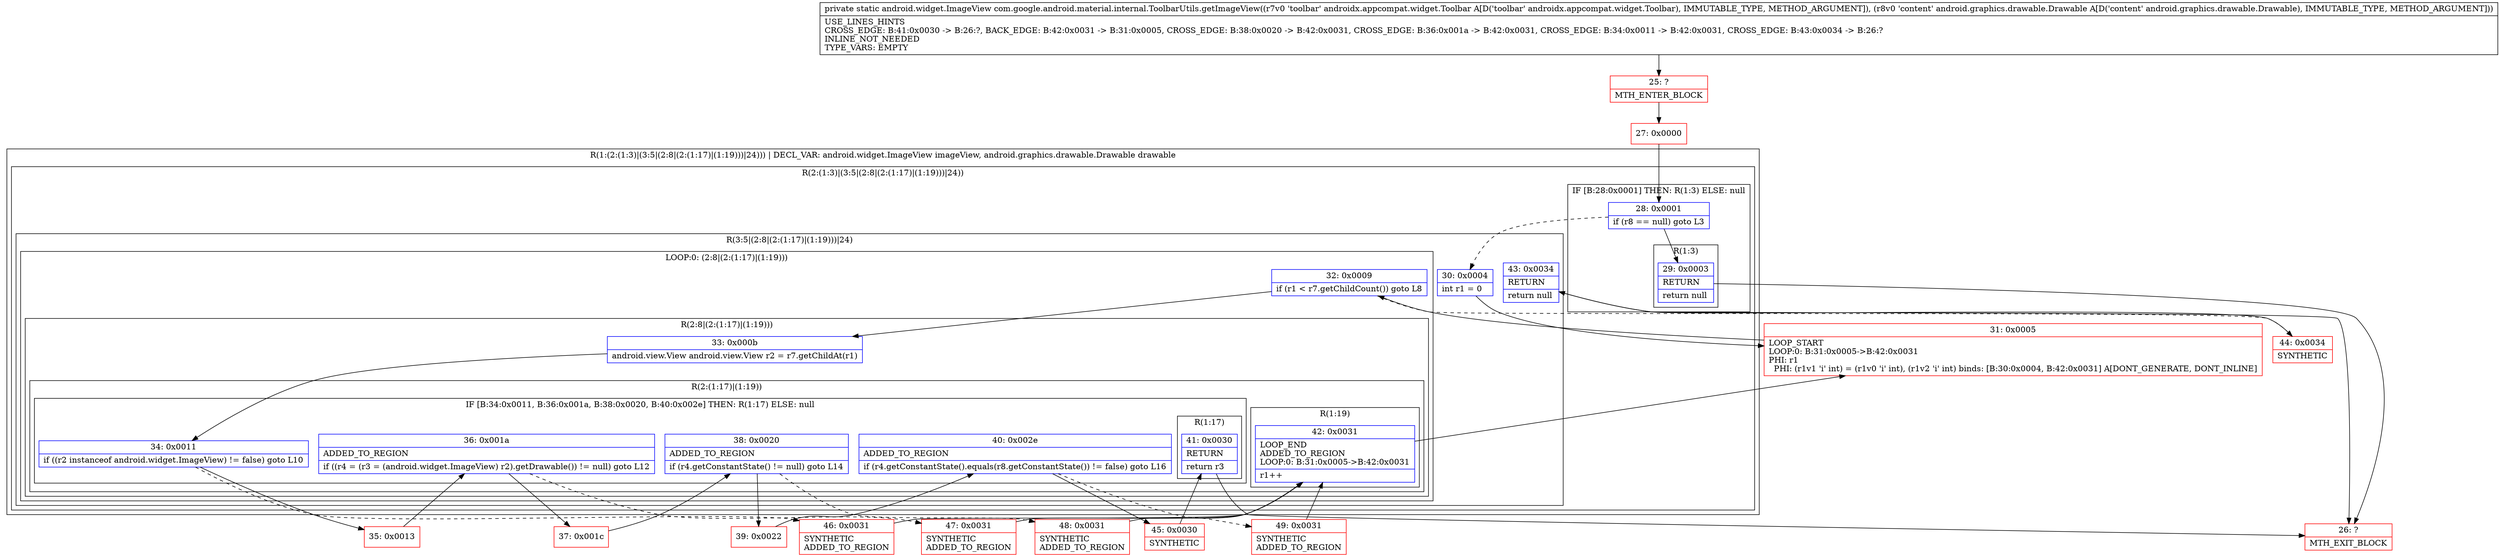 digraph "CFG forcom.google.android.material.internal.ToolbarUtils.getImageView(Landroidx\/appcompat\/widget\/Toolbar;Landroid\/graphics\/drawable\/Drawable;)Landroid\/widget\/ImageView;" {
subgraph cluster_Region_1347862096 {
label = "R(1:(2:(1:3)|(3:5|(2:8|(2:(1:17)|(1:19)))|24))) | DECL_VAR: android.widget.ImageView imageView, android.graphics.drawable.Drawable drawable\l";
node [shape=record,color=blue];
subgraph cluster_Region_1764469410 {
label = "R(2:(1:3)|(3:5|(2:8|(2:(1:17)|(1:19)))|24))";
node [shape=record,color=blue];
subgraph cluster_IfRegion_1843211384 {
label = "IF [B:28:0x0001] THEN: R(1:3) ELSE: null";
node [shape=record,color=blue];
Node_28 [shape=record,label="{28\:\ 0x0001|if (r8 == null) goto L3\l}"];
subgraph cluster_Region_1742484742 {
label = "R(1:3)";
node [shape=record,color=blue];
Node_29 [shape=record,label="{29\:\ 0x0003|RETURN\l|return null\l}"];
}
}
subgraph cluster_Region_1985448116 {
label = "R(3:5|(2:8|(2:(1:17)|(1:19)))|24)";
node [shape=record,color=blue];
Node_30 [shape=record,label="{30\:\ 0x0004|int r1 = 0\l}"];
subgraph cluster_LoopRegion_723894915 {
label = "LOOP:0: (2:8|(2:(1:17)|(1:19)))";
node [shape=record,color=blue];
Node_32 [shape=record,label="{32\:\ 0x0009|if (r1 \< r7.getChildCount()) goto L8\l}"];
subgraph cluster_Region_1175533728 {
label = "R(2:8|(2:(1:17)|(1:19)))";
node [shape=record,color=blue];
Node_33 [shape=record,label="{33\:\ 0x000b|android.view.View android.view.View r2 = r7.getChildAt(r1)\l}"];
subgraph cluster_Region_43889555 {
label = "R(2:(1:17)|(1:19))";
node [shape=record,color=blue];
subgraph cluster_IfRegion_206113534 {
label = "IF [B:34:0x0011, B:36:0x001a, B:38:0x0020, B:40:0x002e] THEN: R(1:17) ELSE: null";
node [shape=record,color=blue];
Node_34 [shape=record,label="{34\:\ 0x0011|if ((r2 instanceof android.widget.ImageView) != false) goto L10\l}"];
Node_36 [shape=record,label="{36\:\ 0x001a|ADDED_TO_REGION\l|if ((r4 = (r3 = (android.widget.ImageView) r2).getDrawable()) != null) goto L12\l}"];
Node_38 [shape=record,label="{38\:\ 0x0020|ADDED_TO_REGION\l|if (r4.getConstantState() != null) goto L14\l}"];
Node_40 [shape=record,label="{40\:\ 0x002e|ADDED_TO_REGION\l|if (r4.getConstantState().equals(r8.getConstantState()) != false) goto L16\l}"];
subgraph cluster_Region_920090584 {
label = "R(1:17)";
node [shape=record,color=blue];
Node_41 [shape=record,label="{41\:\ 0x0030|RETURN\l|return r3\l}"];
}
}
subgraph cluster_Region_89418339 {
label = "R(1:19)";
node [shape=record,color=blue];
Node_42 [shape=record,label="{42\:\ 0x0031|LOOP_END\lADDED_TO_REGION\lLOOP:0: B:31:0x0005\-\>B:42:0x0031\l|r1++\l}"];
}
}
}
}
Node_43 [shape=record,label="{43\:\ 0x0034|RETURN\l|return null\l}"];
}
}
}
Node_25 [shape=record,color=red,label="{25\:\ ?|MTH_ENTER_BLOCK\l}"];
Node_27 [shape=record,color=red,label="{27\:\ 0x0000}"];
Node_26 [shape=record,color=red,label="{26\:\ ?|MTH_EXIT_BLOCK\l}"];
Node_31 [shape=record,color=red,label="{31\:\ 0x0005|LOOP_START\lLOOP:0: B:31:0x0005\-\>B:42:0x0031\lPHI: r1 \l  PHI: (r1v1 'i' int) = (r1v0 'i' int), (r1v2 'i' int) binds: [B:30:0x0004, B:42:0x0031] A[DONT_GENERATE, DONT_INLINE]\l}"];
Node_35 [shape=record,color=red,label="{35\:\ 0x0013}"];
Node_37 [shape=record,color=red,label="{37\:\ 0x001c}"];
Node_39 [shape=record,color=red,label="{39\:\ 0x0022}"];
Node_45 [shape=record,color=red,label="{45\:\ 0x0030|SYNTHETIC\l}"];
Node_49 [shape=record,color=red,label="{49\:\ 0x0031|SYNTHETIC\lADDED_TO_REGION\l}"];
Node_48 [shape=record,color=red,label="{48\:\ 0x0031|SYNTHETIC\lADDED_TO_REGION\l}"];
Node_47 [shape=record,color=red,label="{47\:\ 0x0031|SYNTHETIC\lADDED_TO_REGION\l}"];
Node_46 [shape=record,color=red,label="{46\:\ 0x0031|SYNTHETIC\lADDED_TO_REGION\l}"];
Node_44 [shape=record,color=red,label="{44\:\ 0x0034|SYNTHETIC\l}"];
MethodNode[shape=record,label="{private static android.widget.ImageView com.google.android.material.internal.ToolbarUtils.getImageView((r7v0 'toolbar' androidx.appcompat.widget.Toolbar A[D('toolbar' androidx.appcompat.widget.Toolbar), IMMUTABLE_TYPE, METHOD_ARGUMENT]), (r8v0 'content' android.graphics.drawable.Drawable A[D('content' android.graphics.drawable.Drawable), IMMUTABLE_TYPE, METHOD_ARGUMENT]))  | USE_LINES_HINTS\lCROSS_EDGE: B:41:0x0030 \-\> B:26:?, BACK_EDGE: B:42:0x0031 \-\> B:31:0x0005, CROSS_EDGE: B:38:0x0020 \-\> B:42:0x0031, CROSS_EDGE: B:36:0x001a \-\> B:42:0x0031, CROSS_EDGE: B:34:0x0011 \-\> B:42:0x0031, CROSS_EDGE: B:43:0x0034 \-\> B:26:?\lINLINE_NOT_NEEDED\lTYPE_VARS: EMPTY\l}"];
MethodNode -> Node_25;Node_28 -> Node_29;
Node_28 -> Node_30[style=dashed];
Node_29 -> Node_26;
Node_30 -> Node_31;
Node_32 -> Node_33;
Node_32 -> Node_44[style=dashed];
Node_33 -> Node_34;
Node_34 -> Node_35;
Node_34 -> Node_46[style=dashed];
Node_36 -> Node_37;
Node_36 -> Node_47[style=dashed];
Node_38 -> Node_39;
Node_38 -> Node_48[style=dashed];
Node_40 -> Node_45;
Node_40 -> Node_49[style=dashed];
Node_41 -> Node_26;
Node_42 -> Node_31;
Node_43 -> Node_26;
Node_25 -> Node_27;
Node_27 -> Node_28;
Node_31 -> Node_32;
Node_35 -> Node_36;
Node_37 -> Node_38;
Node_39 -> Node_40;
Node_45 -> Node_41;
Node_49 -> Node_42;
Node_48 -> Node_42;
Node_47 -> Node_42;
Node_46 -> Node_42;
Node_44 -> Node_43;
}

